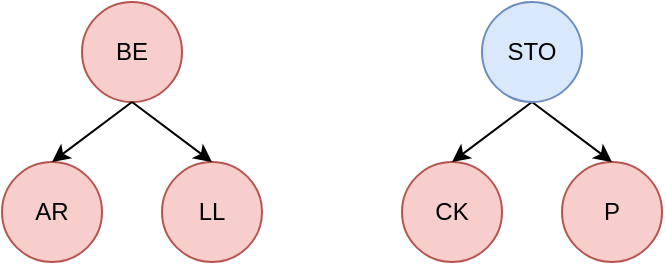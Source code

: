 <mxfile version="13.1.14" type="device"><diagram id="7iCIEOMZ6t4fqjfRX6P_" name="Page-1"><mxGraphModel dx="1422" dy="713" grid="1" gridSize="10" guides="1" tooltips="1" connect="1" arrows="1" fold="1" page="1" pageScale="1" pageWidth="827" pageHeight="1169" math="0" shadow="0"><root><mxCell id="0"/><mxCell id="1" parent="0"/><mxCell id="4EXcTasCEFakWW6M4sGl-2" value="BE" style="ellipse;whiteSpace=wrap;html=1;aspect=fixed;fillColor=#f8cecc;strokeColor=#b85450;" vertex="1" parent="1"><mxGeometry x="320" y="230" width="50" height="50" as="geometry"/></mxCell><mxCell id="4EXcTasCEFakWW6M4sGl-7" value="AR" style="ellipse;whiteSpace=wrap;html=1;aspect=fixed;fillColor=#f8cecc;strokeColor=#b85450;" vertex="1" parent="1"><mxGeometry x="280" y="310" width="50" height="50" as="geometry"/></mxCell><mxCell id="4EXcTasCEFakWW6M4sGl-11" value="LL" style="ellipse;whiteSpace=wrap;html=1;aspect=fixed;fillColor=#f8cecc;strokeColor=#b85450;" vertex="1" parent="1"><mxGeometry x="360" y="310" width="50" height="50" as="geometry"/></mxCell><mxCell id="4EXcTasCEFakWW6M4sGl-13" value="" style="endArrow=classic;html=1;exitX=0.5;exitY=1;exitDx=0;exitDy=0;entryX=0.5;entryY=0;entryDx=0;entryDy=0;" edge="1" parent="1" source="4EXcTasCEFakWW6M4sGl-2"><mxGeometry width="50" height="50" relative="1" as="geometry"><mxPoint x="390" y="390" as="sourcePoint"/><mxPoint x="305" y="310" as="targetPoint"/></mxGeometry></mxCell><mxCell id="4EXcTasCEFakWW6M4sGl-15" value="" style="endArrow=classic;html=1;exitX=0.5;exitY=1;exitDx=0;exitDy=0;entryX=0.5;entryY=0;entryDx=0;entryDy=0;" edge="1" parent="1" source="4EXcTasCEFakWW6M4sGl-2"><mxGeometry width="50" height="50" relative="1" as="geometry"><mxPoint x="390" y="390" as="sourcePoint"/><mxPoint x="385" y="310" as="targetPoint"/></mxGeometry></mxCell><mxCell id="4EXcTasCEFakWW6M4sGl-20" value="CK" style="ellipse;whiteSpace=wrap;html=1;aspect=fixed;fillColor=#f8cecc;strokeColor=#b85450;" vertex="1" parent="1"><mxGeometry x="480" y="310" width="50" height="50" as="geometry"/></mxCell><mxCell id="4EXcTasCEFakWW6M4sGl-23" value="P" style="ellipse;whiteSpace=wrap;html=1;aspect=fixed;fillColor=#f8cecc;strokeColor=#b85450;" vertex="1" parent="1"><mxGeometry x="560" y="310" width="50" height="50" as="geometry"/></mxCell><mxCell id="4EXcTasCEFakWW6M4sGl-24" value="" style="endArrow=classic;html=1;exitX=0.5;exitY=1;exitDx=0;exitDy=0;" edge="1" parent="1" source="4EXcTasCEFakWW6M4sGl-28"><mxGeometry width="50" height="50" relative="1" as="geometry"><mxPoint x="590" y="390" as="sourcePoint"/><mxPoint x="505" y="310" as="targetPoint"/></mxGeometry></mxCell><mxCell id="4EXcTasCEFakWW6M4sGl-26" value="" style="endArrow=classic;html=1;exitX=0.5;exitY=1;exitDx=0;exitDy=0;entryX=0.5;entryY=0;entryDx=0;entryDy=0;" edge="1" parent="1" source="4EXcTasCEFakWW6M4sGl-28" target="4EXcTasCEFakWW6M4sGl-23"><mxGeometry width="50" height="50" relative="1" as="geometry"><mxPoint x="590" y="390" as="sourcePoint"/><mxPoint x="640" y="340" as="targetPoint"/></mxGeometry></mxCell><mxCell id="4EXcTasCEFakWW6M4sGl-28" value="STO" style="ellipse;whiteSpace=wrap;html=1;aspect=fixed;fillColor=#dae8fc;strokeColor=#6c8ebf;" vertex="1" parent="1"><mxGeometry x="520" y="230" width="50" height="50" as="geometry"/></mxCell></root></mxGraphModel></diagram></mxfile>